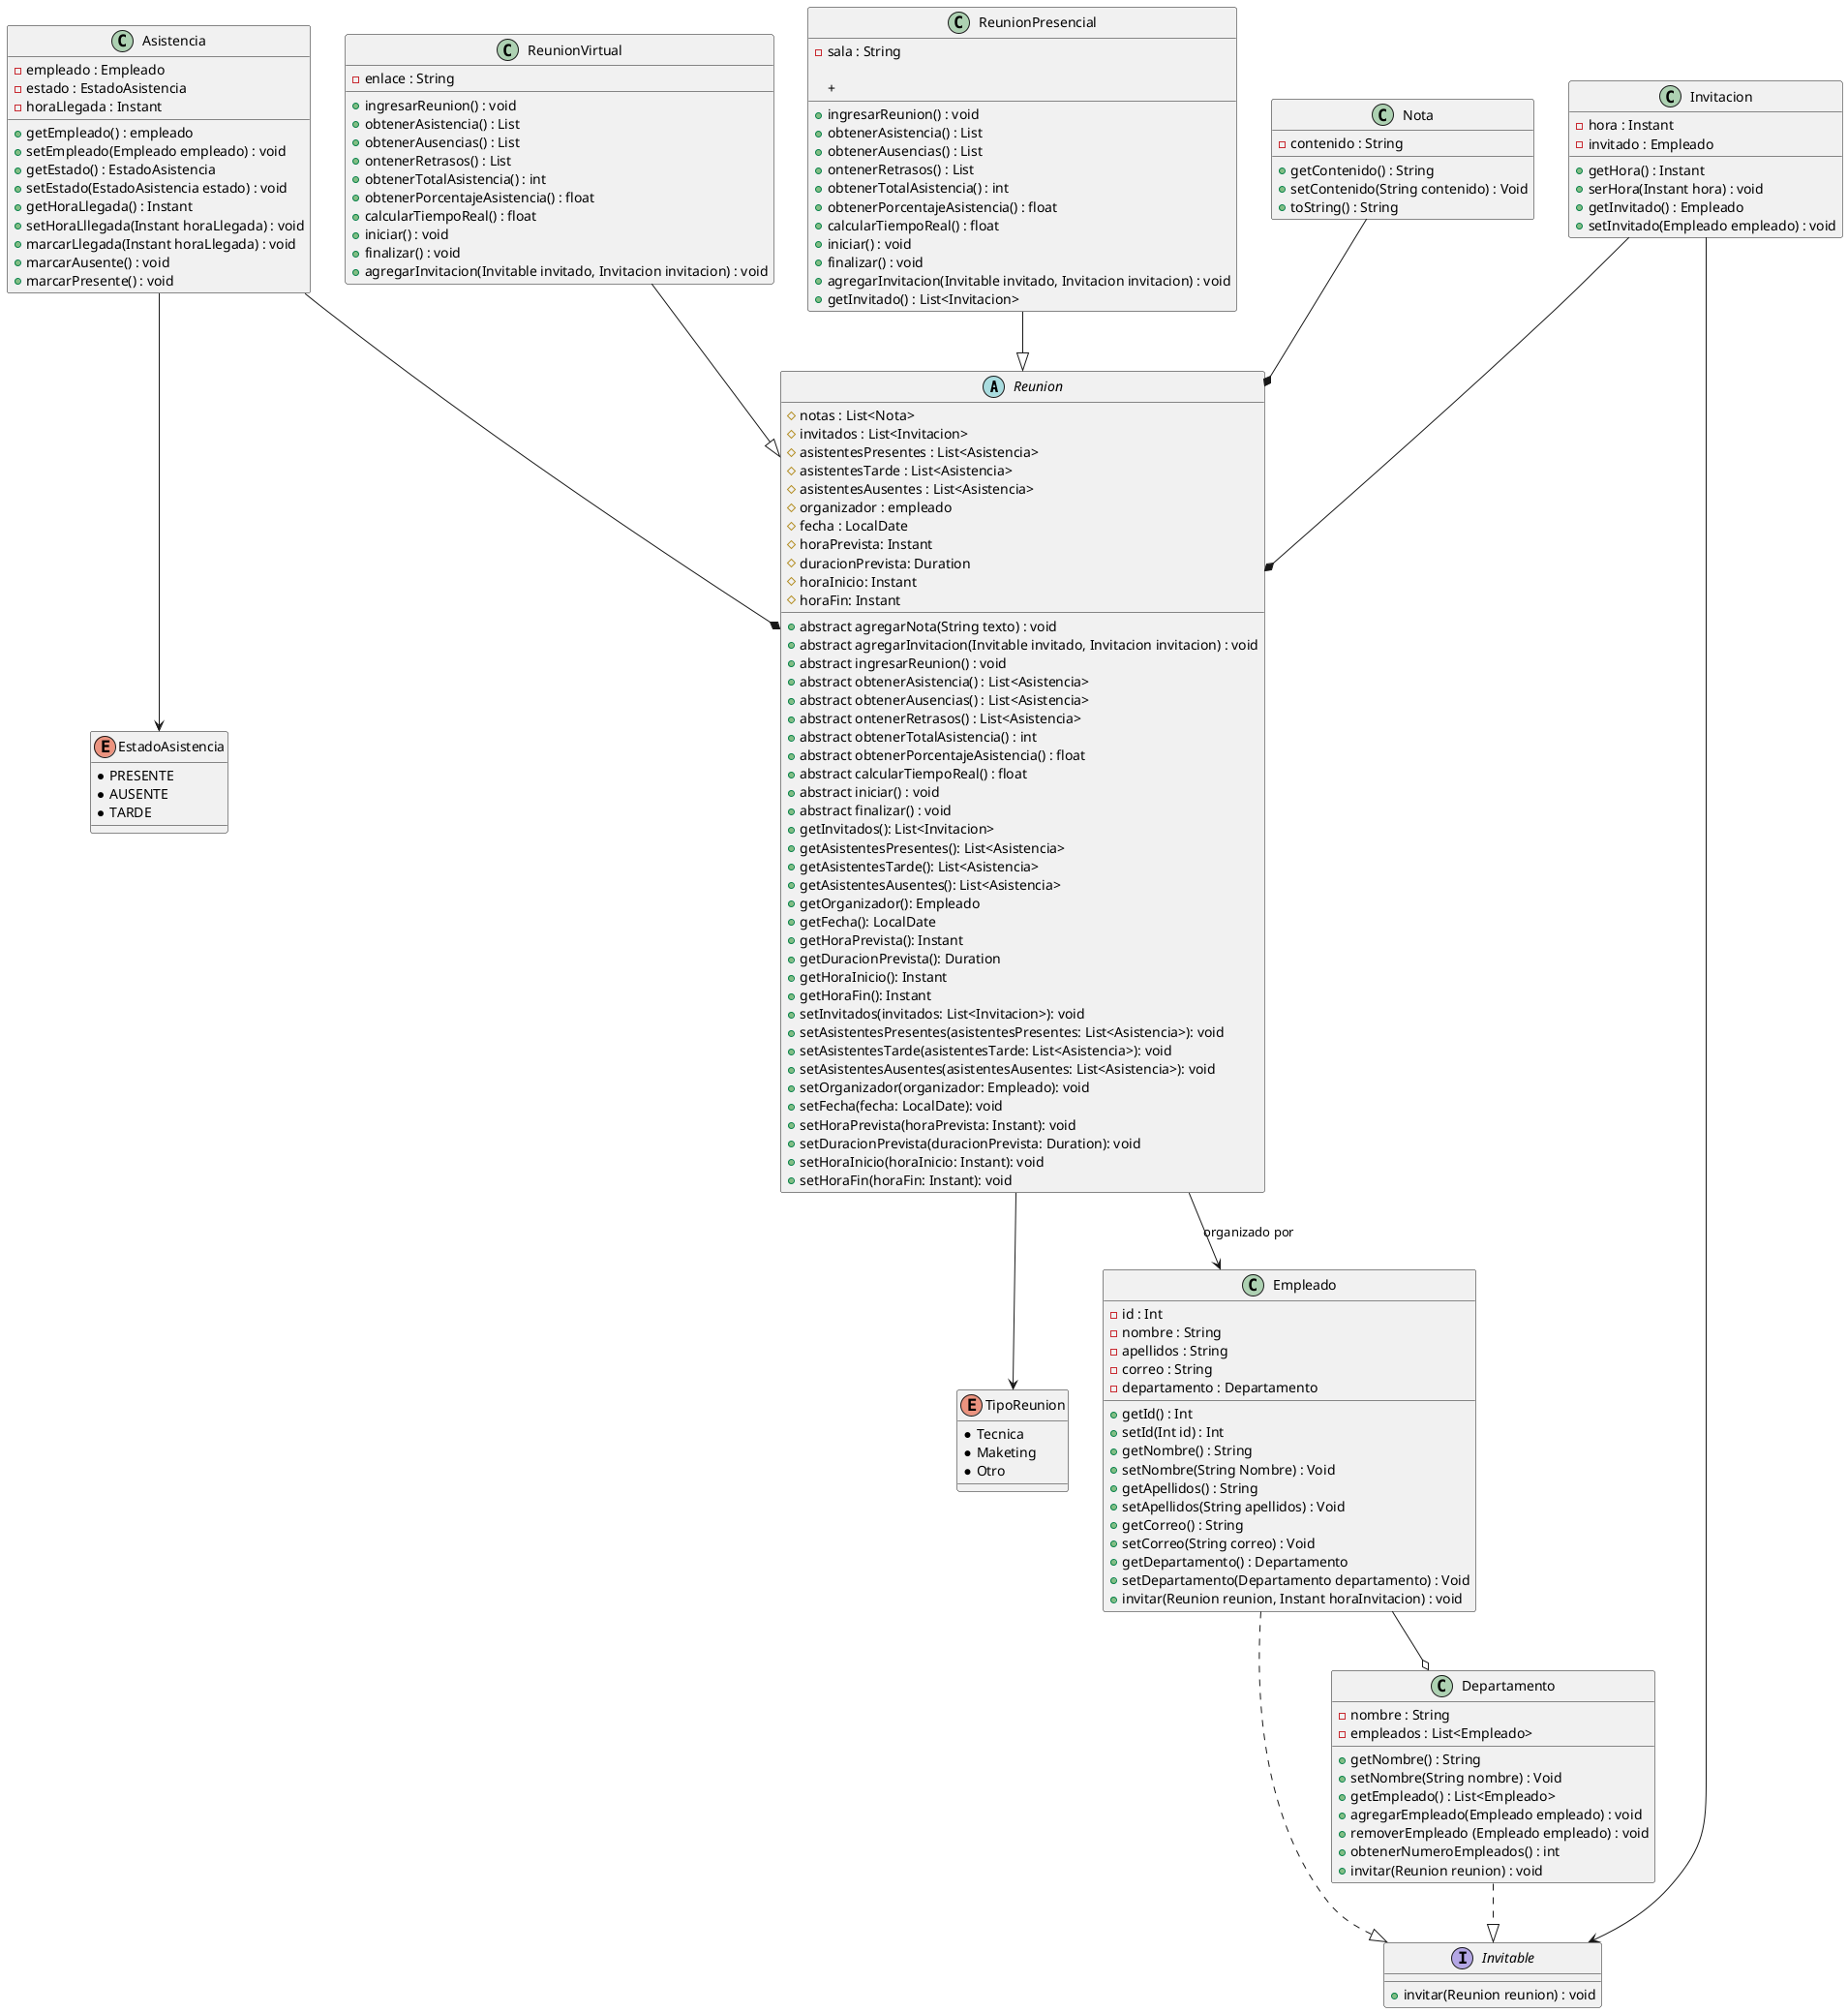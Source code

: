 @startuml

abstract class Reunion {
    # notas : List<Nota>
    # invitados : List<Invitacion>
    #asistentesPresentes : List<Asistencia>
    #asistentesTarde : List<Asistencia>
    #asistentesAusentes : List<Asistencia>
    #organizador : empleado
    #fecha : LocalDate
    # horaPrevista: Instant
    # duracionPrevista: Duration
    # horaInicio: Instant
    # horaFin: Instant

    +abstract agregarNota(String texto) : void
    +abstract agregarInvitacion(Invitable invitado, Invitacion invitacion) : void
    +abstract ingresarReunion() : void
    +abstract obtenerAsistencia() : List<Asistencia>
    +abstract obtenerAusencias() : List<Asistencia>
    +abstract ontenerRetrasos() : List<Asistencia>
    +abstract obtenerTotalAsistencia() : int
    +abstract obtenerPorcentajeAsistencia() : float
    +abstract calcularTiempoReal() : float
    +abstract iniciar() : void
    +abstract finalizar() : void
    + getInvitados(): List<Invitacion>
    + getAsistentesPresentes(): List<Asistencia>
    + getAsistentesTarde(): List<Asistencia>
    + getAsistentesAusentes(): List<Asistencia>
    + getOrganizador(): Empleado
    + getFecha(): LocalDate
    + getHoraPrevista(): Instant
    + getDuracionPrevista(): Duration
    + getHoraInicio(): Instant
    + getHoraFin(): Instant
    + setInvitados(invitados: List<Invitacion>): void
    + setAsistentesPresentes(asistentesPresentes: List<Asistencia>): void
    + setAsistentesTarde(asistentesTarde: List<Asistencia>): void
    + setAsistentesAusentes(asistentesAusentes: List<Asistencia>): void
    + setOrganizador(organizador: Empleado): void
    + setFecha(fecha: LocalDate): void
    + setHoraPrevista(horaPrevista: Instant): void
    + setDuracionPrevista(duracionPrevista: Duration): void
    + setHoraInicio(horaInicio: Instant): void
    + setHoraFin(horaFin: Instant): void
}

enum TipoReunion {
  * Tecnica
  * Maketing
  * Otro
}

enum EstadoAsistencia {
    * PRESENTE
    * AUSENTE
    * TARDE
}

class Nota {
  - contenido : String

  +getContenido() : String
  +setContenido(String contenido) : Void
  +toString() : String
}

class Invitacion {
  - hora : Instant
  - invitado : Empleado

  +getHora() : Instant
  +serHora(Instant hora) : void
  +getInvitado() : Empleado
  +setInvitado(Empleado empleado) : void
}

class Asistencia {
    - empleado : Empleado
    - estado : EstadoAsistencia
    - horaLlegada : Instant

    + getEmpleado() : empleado
    + setEmpleado(Empleado empleado) : void
    + getEstado() : EstadoAsistencia
    + setEstado(EstadoAsistencia estado) : void
    + getHoraLlegada() : Instant
    + setHoraLllegada(Instant horaLlegada) : void
    + marcarLlegada(Instant horaLlegada) : void
    + marcarAusente() : void
    + marcarPresente() : void
}


interface Invitable {

    +invitar(Reunion reunion) : void
}

class ReunionVirtual {
    - enlace : String

    + ingresarReunion() : void
    + obtenerAsistencia() : List
    + obtenerAusencias() : List
    + ontenerRetrasos() : List
    + obtenerTotalAsistencia() : int
    + obtenerPorcentajeAsistencia() : float
    + calcularTiempoReal() : float
    + iniciar() : void
    + finalizar() : void
    + agregarInvitacion(Invitable invitado, Invitacion invitacion) : void
}

class ReunionPresencial {
    - sala : String

    + ingresarReunion() : void
    + obtenerAsistencia() : List
    + obtenerAusencias() : List
    + ontenerRetrasos() : List
    + obtenerTotalAsistencia() : int
    + obtenerPorcentajeAsistencia() : float
    + calcularTiempoReal() : float
    + iniciar() : void
    + finalizar() : void
    + agregarInvitacion(Invitable invitado, Invitacion invitacion) : void
    + getInvitado() : List<Invitacion>
    +
}

class Empleado {
    - id : Int
    - nombre : String
    - apellidos : String
    - correo : String
    - departamento : Departamento

    +getId() : Int
    +setId(Int id) : Int
    +getNombre() : String
    +setNombre(String Nombre) : Void
    +getApellidos() : String
    +setApellidos(String apellidos) : Void
    +getCorreo() : String
    +setCorreo(String correo) : Void
    +getDepartamento() : Departamento
    +setDepartamento(Departamento departamento) : Void
    +invitar(Reunion reunion, Instant horaInvitacion) : void


}

class Departamento {
    - nombre : String
    - empleados : List<Empleado>

    +getNombre() : String
    +setNombre(String nombre) : Void
    +getEmpleado() : List<Empleado>
    +agregarEmpleado(Empleado empleado) : void
    +removerEmpleado (Empleado empleado) : void
    +obtenerNumeroEmpleados() : int
    +invitar(Reunion reunion) : void
}

Nota --* Reunion
Asistencia --* Reunion
Invitacion --* Reunion
ReunionVirtual --|> Reunion
ReunionPresencial --|> Reunion
Reunion --> TipoReunion
Invitacion --> Invitable
Reunion  --> Empleado: organizado por
Empleado --o Departamento
Empleado ..|> Invitable
Departamento ..|> Invitable
Asistencia --> EstadoAsistencia

@enduml
